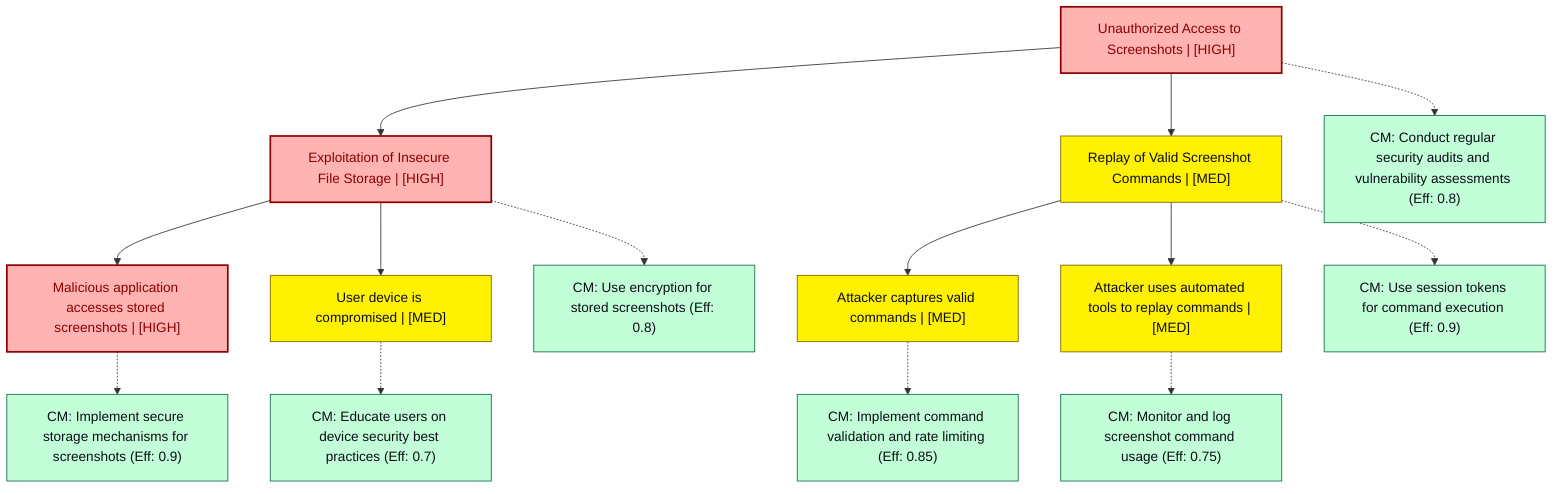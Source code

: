 graph TB
  node_01K65T6XMM99TJ9HVJFTRGTXWM["Unauthorized Access to Screenshots | [HIGH]"]:::highRisk
  node_01K65T6XMM99TJ9HVJFTRGTXWM-1["Exploitation of Insecure File Storage | [HIGH]"]:::highRisk
  node_01K65T6XMM99TJ9HVJFTRGTXWM-1-1["Malicious application accesses stored screenshots | [HIGH]"]:::highRisk
  node_01K65T6XMM99TJ9HVJFTRGTXWM-1-1_cm_0["CM: Implement secure storage mechanisms for screenshots (Eff: 0.9)"]:::countermeasure
  node_01K65T6XMM99TJ9HVJFTRGTXWM-1-2["User device is compromised | [MED]"]:::mediumRisk
  node_01K65T6XMM99TJ9HVJFTRGTXWM-1-2_cm_0["CM: Educate users on device security best practices (Eff: 0.7)"]:::countermeasure
  node_01K65T6XMM99TJ9HVJFTRGTXWM-1_cm_0["CM: Use encryption for stored screenshots (Eff: 0.8)"]:::countermeasure
  node_01K65T6XMM99TJ9HVJFTRGTXWM-2["Replay of Valid Screenshot Commands | [MED]"]:::mediumRisk
  node_01K65T6XMM99TJ9HVJFTRGTXWM-2-1["Attacker captures valid commands | [MED]"]:::mediumRisk
  node_01K65T6XMM99TJ9HVJFTRGTXWM-2-1_cm_0["CM: Implement command validation and rate limiting (Eff: 0.85)"]:::countermeasure
  node_01K65T6XMM99TJ9HVJFTRGTXWM-2-2["Attacker uses automated tools to replay commands | [MED]"]:::mediumRisk
  node_01K65T6XMM99TJ9HVJFTRGTXWM-2-2_cm_0["CM: Monitor and log screenshot command usage (Eff: 0.75)"]:::countermeasure
  node_01K65T6XMM99TJ9HVJFTRGTXWM-2_cm_0["CM: Use session tokens for command execution (Eff: 0.9)"]:::countermeasure
  node_01K65T6XMM99TJ9HVJFTRGTXWM_cm_0["CM: Conduct regular security audits and vulnerability assessments (Eff: 0.8)"]:::countermeasure

  node_01K65T6XMM99TJ9HVJFTRGTXWM --> node_01K65T6XMM99TJ9HVJFTRGTXWM-1
  node_01K65T6XMM99TJ9HVJFTRGTXWM-1 --> node_01K65T6XMM99TJ9HVJFTRGTXWM-1-1
  node_01K65T6XMM99TJ9HVJFTRGTXWM-1-1 -.-> node_01K65T6XMM99TJ9HVJFTRGTXWM-1-1_cm_0
  node_01K65T6XMM99TJ9HVJFTRGTXWM-1 --> node_01K65T6XMM99TJ9HVJFTRGTXWM-1-2
  node_01K65T6XMM99TJ9HVJFTRGTXWM-1-2 -.-> node_01K65T6XMM99TJ9HVJFTRGTXWM-1-2_cm_0
  node_01K65T6XMM99TJ9HVJFTRGTXWM-1 -.-> node_01K65T6XMM99TJ9HVJFTRGTXWM-1_cm_0
  node_01K65T6XMM99TJ9HVJFTRGTXWM --> node_01K65T6XMM99TJ9HVJFTRGTXWM-2
  node_01K65T6XMM99TJ9HVJFTRGTXWM-2 --> node_01K65T6XMM99TJ9HVJFTRGTXWM-2-1
  node_01K65T6XMM99TJ9HVJFTRGTXWM-2-1 -.-> node_01K65T6XMM99TJ9HVJFTRGTXWM-2-1_cm_0
  node_01K65T6XMM99TJ9HVJFTRGTXWM-2 --> node_01K65T6XMM99TJ9HVJFTRGTXWM-2-2
  node_01K65T6XMM99TJ9HVJFTRGTXWM-2-2 -.-> node_01K65T6XMM99TJ9HVJFTRGTXWM-2-2_cm_0
  node_01K65T6XMM99TJ9HVJFTRGTXWM-2 -.-> node_01K65T6XMM99TJ9HVJFTRGTXWM-2_cm_0
  node_01K65T6XMM99TJ9HVJFTRGTXWM -.-> node_01K65T6XMM99TJ9HVJFTRGTXWM_cm_0

  classDef andNode fill:#FFB3B3,stroke:#8B0000,stroke-width:2px,color:#0B0D17
  classDef orNode fill:#C2FFD8,stroke:#106B49,stroke-width:2px,color:#0B0D17
  classDef leafNode fill:#73d1ff,stroke:#29ABE2,stroke-width:2px,color:#0B0D17
  classDef highRisk fill:#FFB3B3,color:#8B0000,stroke:#8B0000,stroke-width:2px
  classDef mediumRisk fill:#FFF200,stroke:#7A6300,stroke-width:1px,color:#0B0D17
  classDef lowRisk fill:#FFF2B3,stroke:#FFF2B3,stroke-width:1px,color:#0B0D17
  classDef countermeasure fill:#C2FFD8,stroke:#106B49,stroke-width:1px,color:#0B0D17
  classDef reference fill:#ffa1ad,stroke:#A259FF,stroke-width:1px,stroke-dasharray:3 3,color:#0B0D17
  classDef mitreNode stroke-dasharray:5 5
  classDef note fill:#ffffcc,stroke:#ffcc00,stroke-width:2px,stroke-dasharray:5 5